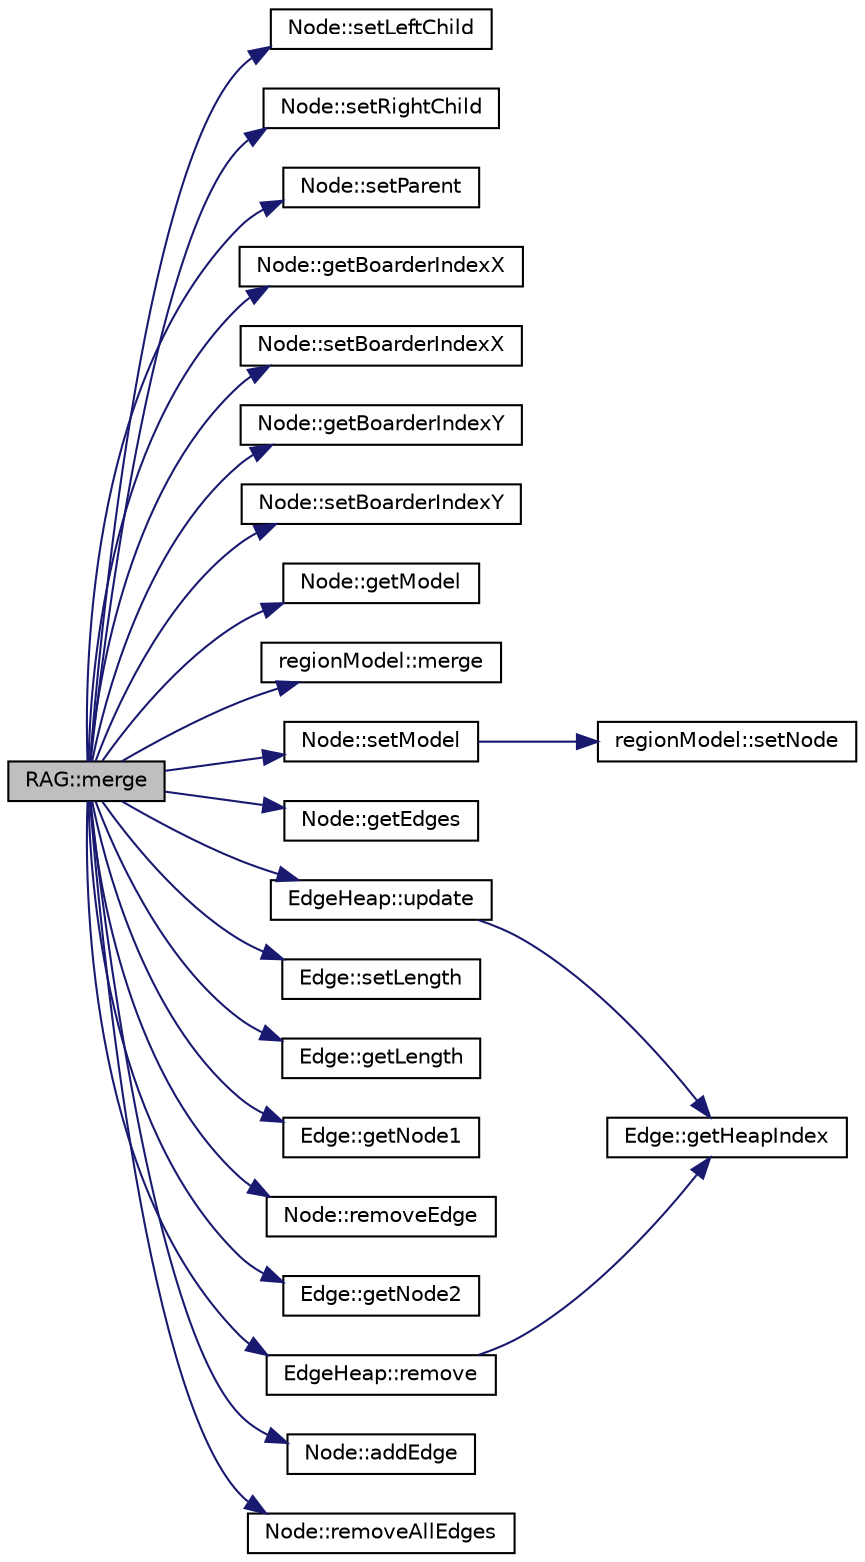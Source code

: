 digraph "RAG::merge"
{
  edge [fontname="Helvetica",fontsize="10",labelfontname="Helvetica",labelfontsize="10"];
  node [fontname="Helvetica",fontsize="10",shape=record];
  rankdir="LR";
  Node1 [label="RAG::merge",height=0.2,width=0.4,color="black", fillcolor="grey75", style="filled", fontcolor="black"];
  Node1 -> Node2 [color="midnightblue",fontsize="10",style="solid",fontname="Helvetica"];
  Node2 [label="Node::setLeftChild",height=0.2,width=0.4,color="black", fillcolor="white", style="filled",URL="$class_node.html#a6ede207fb67e5aa1fb80f0230074a0c0"];
  Node1 -> Node3 [color="midnightblue",fontsize="10",style="solid",fontname="Helvetica"];
  Node3 [label="Node::setRightChild",height=0.2,width=0.4,color="black", fillcolor="white", style="filled",URL="$class_node.html#a1b945cb9d5755aef273c43d6c7ce58bb"];
  Node1 -> Node4 [color="midnightblue",fontsize="10",style="solid",fontname="Helvetica"];
  Node4 [label="Node::setParent",height=0.2,width=0.4,color="black", fillcolor="white", style="filled",URL="$class_node.html#ad7c28414b0d242ce7c491e22cf006041"];
  Node1 -> Node5 [color="midnightblue",fontsize="10",style="solid",fontname="Helvetica"];
  Node5 [label="Node::getBoarderIndexX",height=0.2,width=0.4,color="black", fillcolor="white", style="filled",URL="$class_node.html#a2784134529ab6341bf028b0d40660870"];
  Node1 -> Node6 [color="midnightblue",fontsize="10",style="solid",fontname="Helvetica"];
  Node6 [label="Node::setBoarderIndexX",height=0.2,width=0.4,color="black", fillcolor="white", style="filled",URL="$class_node.html#a9305e6376add78eafd94f198df0ee745"];
  Node1 -> Node7 [color="midnightblue",fontsize="10",style="solid",fontname="Helvetica"];
  Node7 [label="Node::getBoarderIndexY",height=0.2,width=0.4,color="black", fillcolor="white", style="filled",URL="$class_node.html#a44362e2817f8eb2fd21b78f39797c48c"];
  Node1 -> Node8 [color="midnightblue",fontsize="10",style="solid",fontname="Helvetica"];
  Node8 [label="Node::setBoarderIndexY",height=0.2,width=0.4,color="black", fillcolor="white", style="filled",URL="$class_node.html#aa969843e599c724456cc743b8b7f0f3b"];
  Node1 -> Node9 [color="midnightblue",fontsize="10",style="solid",fontname="Helvetica"];
  Node9 [label="Node::getModel",height=0.2,width=0.4,color="black", fillcolor="white", style="filled",URL="$class_node.html#adcc7f26a2ccf3a8fcc387ed820624d99"];
  Node1 -> Node10 [color="midnightblue",fontsize="10",style="solid",fontname="Helvetica"];
  Node10 [label="regionModel::merge",height=0.2,width=0.4,color="black", fillcolor="white", style="filled",URL="$classregion_model.html#a109b2dd106c9fbda2a9db402d0021fe9"];
  Node1 -> Node11 [color="midnightblue",fontsize="10",style="solid",fontname="Helvetica"];
  Node11 [label="Node::setModel",height=0.2,width=0.4,color="black", fillcolor="white", style="filled",URL="$class_node.html#a8a60e0e373f3acf5a26036a0b40312a1"];
  Node11 -> Node12 [color="midnightblue",fontsize="10",style="solid",fontname="Helvetica"];
  Node12 [label="regionModel::setNode",height=0.2,width=0.4,color="black", fillcolor="white", style="filled",URL="$classregion_model.html#aebdb837024f0eb627bb15742a19b9974"];
  Node1 -> Node13 [color="midnightblue",fontsize="10",style="solid",fontname="Helvetica"];
  Node13 [label="Node::getEdges",height=0.2,width=0.4,color="black", fillcolor="white", style="filled",URL="$class_node.html#a6e506795cafa9ed120f236b58f32e3c5"];
  Node1 -> Node14 [color="midnightblue",fontsize="10",style="solid",fontname="Helvetica"];
  Node14 [label="EdgeHeap::update",height=0.2,width=0.4,color="black", fillcolor="white", style="filled",URL="$class_edge_heap.html#a7d8eaf4111da4c024feb5f2fb8d7cafa"];
  Node14 -> Node15 [color="midnightblue",fontsize="10",style="solid",fontname="Helvetica"];
  Node15 [label="Edge::getHeapIndex",height=0.2,width=0.4,color="black", fillcolor="white", style="filled",URL="$class_edge.html#a54017590a12f8b5e68641e678f01655f"];
  Node1 -> Node16 [color="midnightblue",fontsize="10",style="solid",fontname="Helvetica"];
  Node16 [label="Edge::setLength",height=0.2,width=0.4,color="black", fillcolor="white", style="filled",URL="$class_edge.html#a9825f846eb203bc2ebe0e5ee4dcf9c3b"];
  Node1 -> Node17 [color="midnightblue",fontsize="10",style="solid",fontname="Helvetica"];
  Node17 [label="Edge::getLength",height=0.2,width=0.4,color="black", fillcolor="white", style="filled",URL="$class_edge.html#ac5e6bca7dbde5cdd88579b1081ebe1db"];
  Node1 -> Node18 [color="midnightblue",fontsize="10",style="solid",fontname="Helvetica"];
  Node18 [label="Edge::getNode1",height=0.2,width=0.4,color="black", fillcolor="white", style="filled",URL="$class_edge.html#aaaa9cb49c141b310873cd75fd493e22d"];
  Node1 -> Node19 [color="midnightblue",fontsize="10",style="solid",fontname="Helvetica"];
  Node19 [label="Node::removeEdge",height=0.2,width=0.4,color="black", fillcolor="white", style="filled",URL="$class_node.html#a317d8090ed6ef5766b587a21038888b7"];
  Node1 -> Node20 [color="midnightblue",fontsize="10",style="solid",fontname="Helvetica"];
  Node20 [label="Edge::getNode2",height=0.2,width=0.4,color="black", fillcolor="white", style="filled",URL="$class_edge.html#a50017668f77ed019a5caceafbb1eb16f"];
  Node1 -> Node21 [color="midnightblue",fontsize="10",style="solid",fontname="Helvetica"];
  Node21 [label="EdgeHeap::remove",height=0.2,width=0.4,color="black", fillcolor="white", style="filled",URL="$class_edge_heap.html#ac36afe05c095a87767748b41dfa831a5"];
  Node21 -> Node15 [color="midnightblue",fontsize="10",style="solid",fontname="Helvetica"];
  Node1 -> Node22 [color="midnightblue",fontsize="10",style="solid",fontname="Helvetica"];
  Node22 [label="Node::addEdge",height=0.2,width=0.4,color="black", fillcolor="white", style="filled",URL="$class_node.html#a86573dcde1125e02936ee7c256fb270a"];
  Node1 -> Node23 [color="midnightblue",fontsize="10",style="solid",fontname="Helvetica"];
  Node23 [label="Node::removeAllEdges",height=0.2,width=0.4,color="black", fillcolor="white", style="filled",URL="$class_node.html#a65e1a7962c09ea80b33c2eb57ce4f362"];
}
